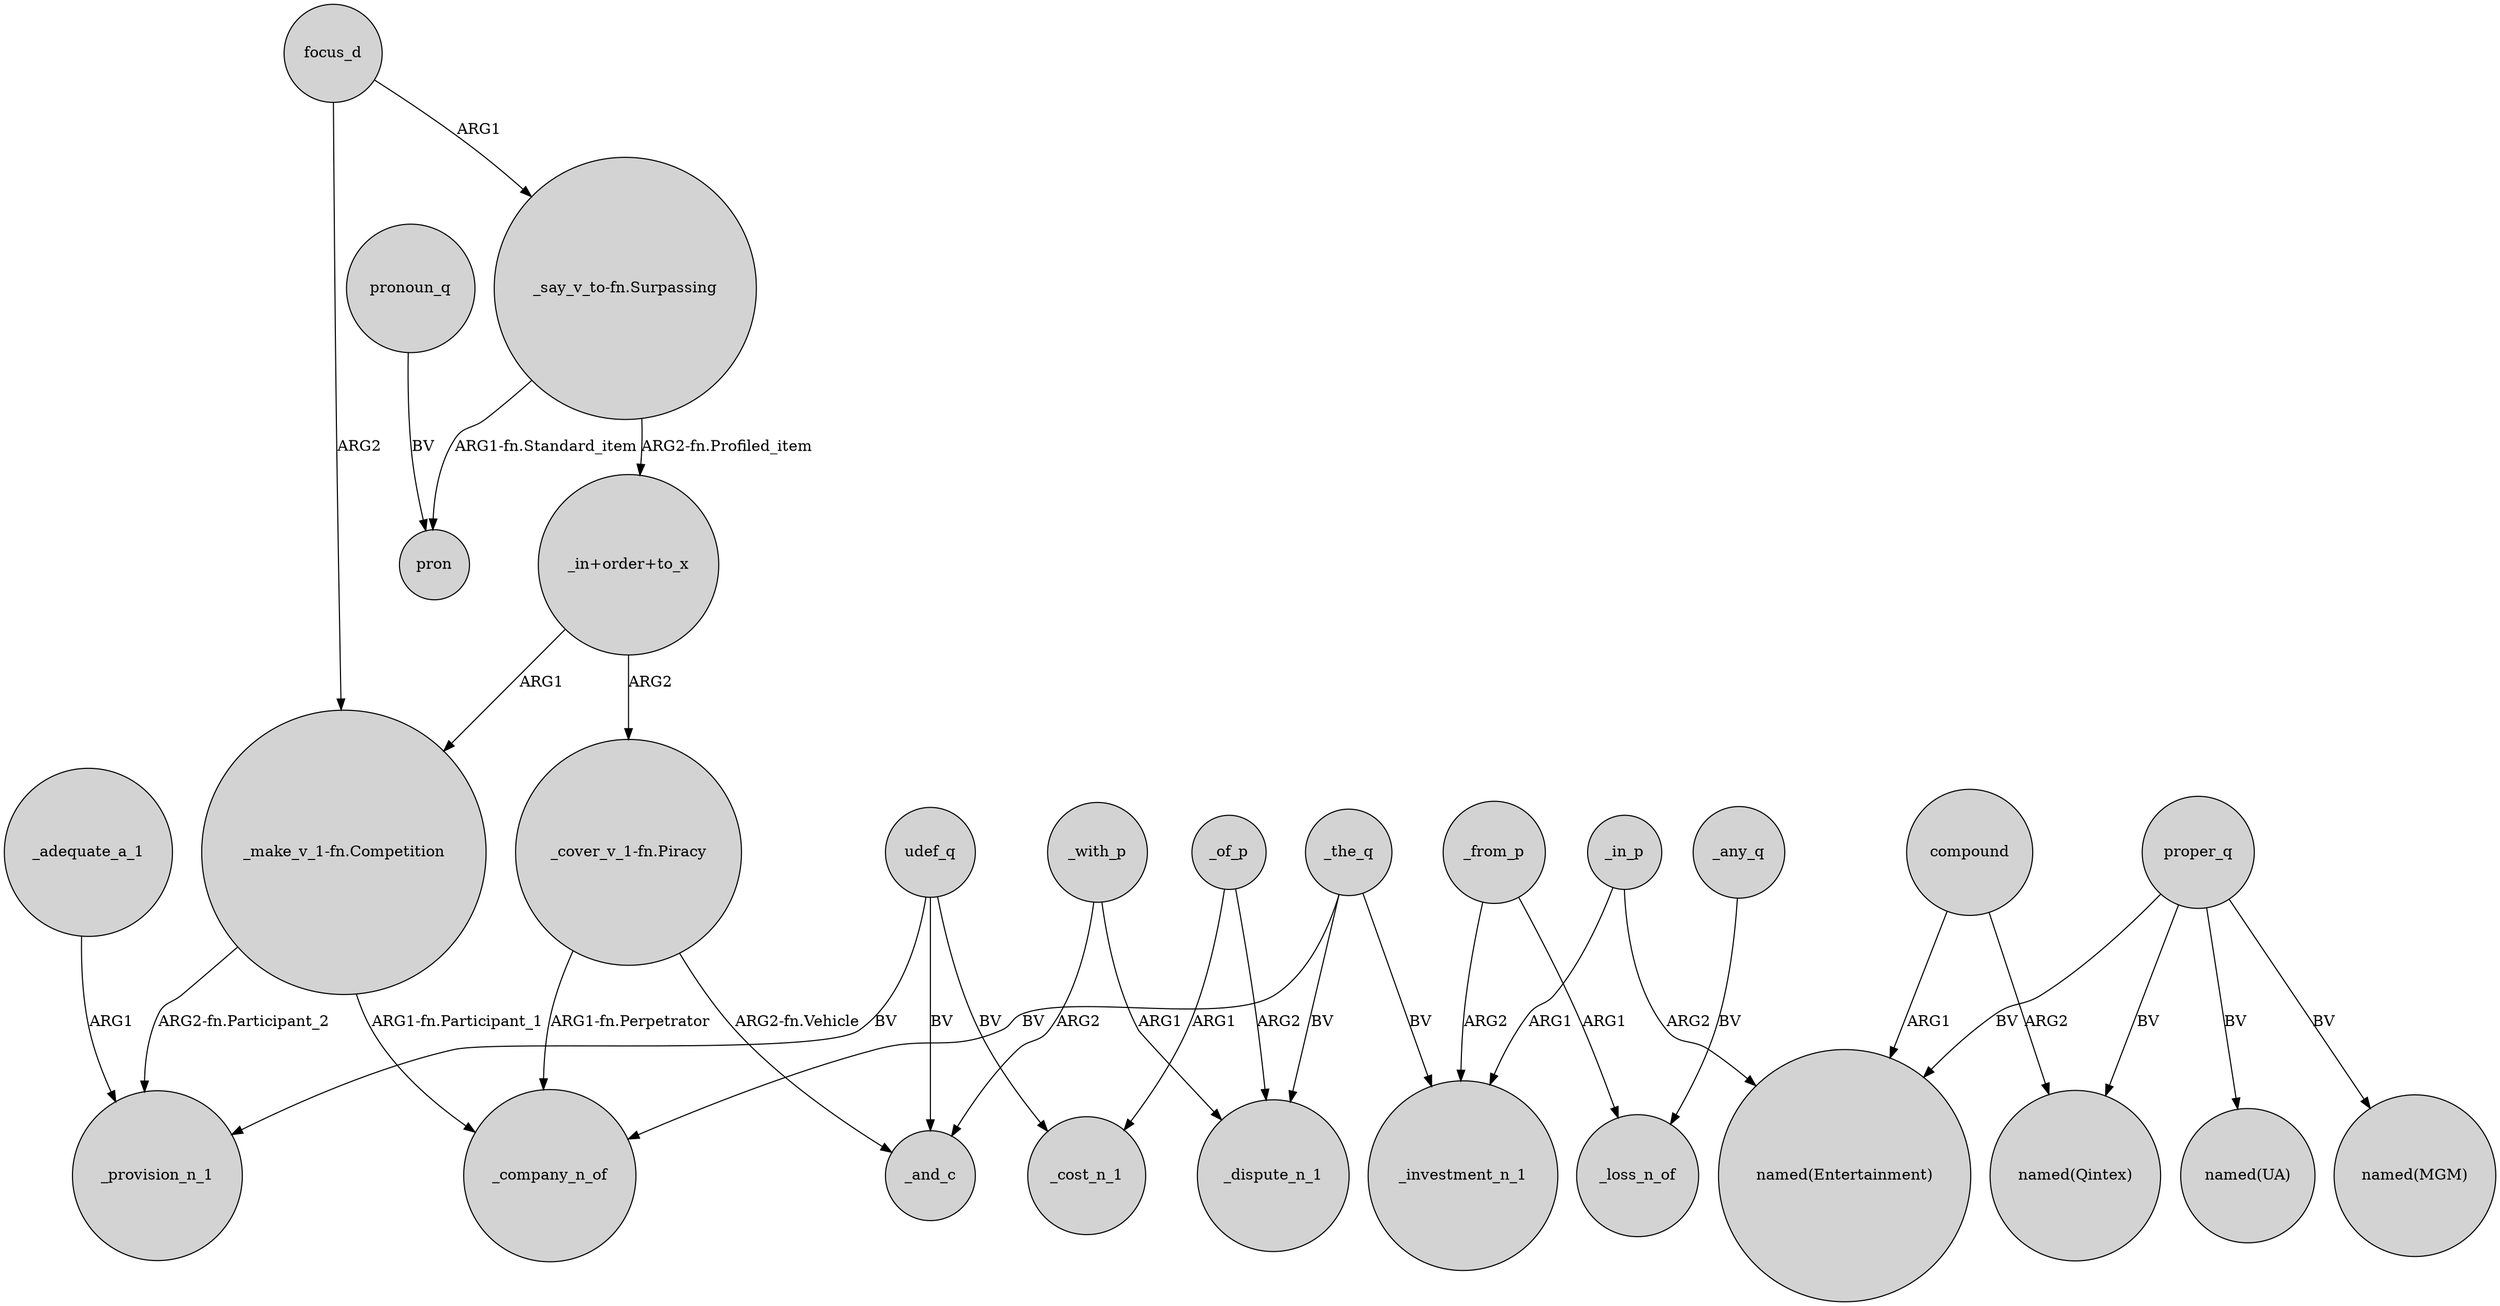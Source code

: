 digraph {
	node [shape=circle style=filled]
	"_cover_v_1-fn.Piracy" -> _and_c [label="ARG2-fn.Vehicle"]
	_adequate_a_1 -> _provision_n_1 [label=ARG1]
	_from_p -> _investment_n_1 [label=ARG2]
	"_in+order+to_x" -> "_cover_v_1-fn.Piracy" [label=ARG2]
	_in_p -> _investment_n_1 [label=ARG1]
	_of_p -> _cost_n_1 [label=ARG1]
	"_cover_v_1-fn.Piracy" -> _company_n_of [label="ARG1-fn.Perpetrator"]
	_any_q -> _loss_n_of [label=BV]
	_the_q -> _investment_n_1 [label=BV]
	udef_q -> _and_c [label=BV]
	_with_p -> _dispute_n_1 [label=ARG1]
	proper_q -> "named(MGM)" [label=BV]
	compound -> "named(Entertainment)" [label=ARG1]
	"_make_v_1-fn.Competition" -> _company_n_of [label="ARG1-fn.Participant_1"]
	pronoun_q -> pron [label=BV]
	_of_p -> _dispute_n_1 [label=ARG2]
	_with_p -> _and_c [label=ARG2]
	focus_d -> "_make_v_1-fn.Competition" [label=ARG2]
	udef_q -> _provision_n_1 [label=BV]
	_in_p -> "named(Entertainment)" [label=ARG2]
	"_in+order+to_x" -> "_make_v_1-fn.Competition" [label=ARG1]
	"_make_v_1-fn.Competition" -> _provision_n_1 [label="ARG2-fn.Participant_2"]
	compound -> "named(Qintex)" [label=ARG2]
	proper_q -> "named(Qintex)" [label=BV]
	proper_q -> "named(UA)" [label=BV]
	proper_q -> "named(Entertainment)" [label=BV]
	focus_d -> "_say_v_to-fn.Surpassing" [label=ARG1]
	_the_q -> _dispute_n_1 [label=BV]
	"_say_v_to-fn.Surpassing" -> "_in+order+to_x" [label="ARG2-fn.Profiled_item"]
	_from_p -> _loss_n_of [label=ARG1]
	_the_q -> _company_n_of [label=BV]
	udef_q -> _cost_n_1 [label=BV]
	"_say_v_to-fn.Surpassing" -> pron [label="ARG1-fn.Standard_item"]
}
